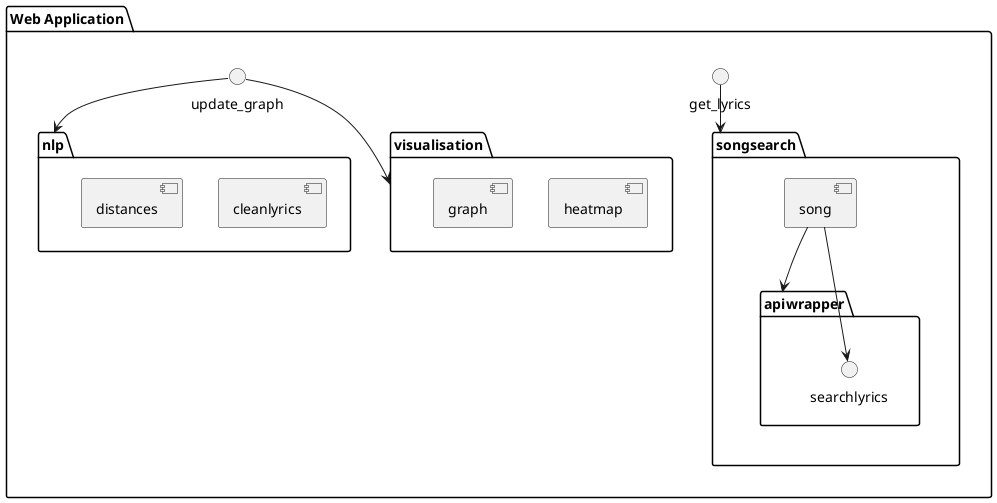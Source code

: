 @startuml
package "Web Application" {
  get_lyrics -down-> songsearch
  update_graph -down-> nlp
  update_graph -down-> visualisation
}
package "nlp" {
  [cleanlyrics]
  [distances]
}
package "visualisation" {
 [heatmap]
 [graph]
}
package "songsearch"{
  [song] -down-> apiwrapper
}
package "apiwrapper" {
  song -down-> searchlyrics  
}
@enduml